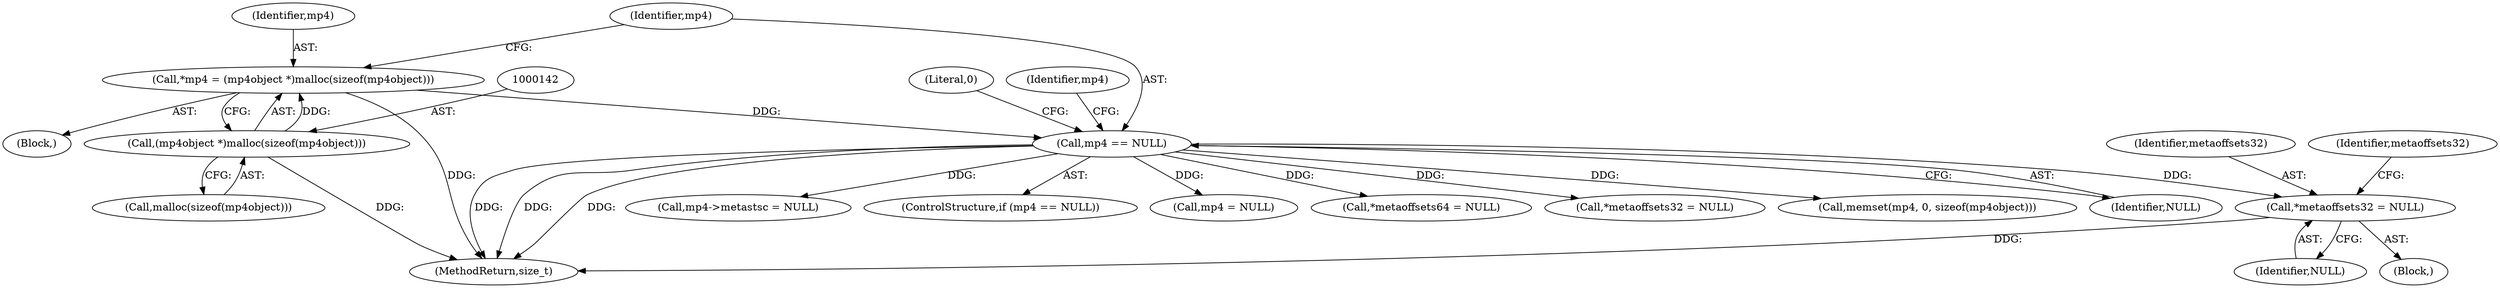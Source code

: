 digraph "0_gpmf-parser_341f12cd5b97ab419e53853ca00176457c9f1681_5@pointer" {
"1001179" [label="(Call,*metaoffsets32 = NULL)"];
"1000147" [label="(Call,mp4 == NULL)"];
"1000139" [label="(Call,*mp4 = (mp4object *)malloc(sizeof(mp4object)))"];
"1000141" [label="(Call,(mp4object *)malloc(sizeof(mp4object)))"];
"1001177" [label="(Block,)"];
"1001180" [label="(Identifier,metaoffsets32)"];
"1001985" [label="(Call,mp4 = NULL)"];
"1001549" [label="(Call,*metaoffsets64 = NULL)"];
"1000151" [label="(Literal,0)"];
"1001181" [label="(Identifier,NULL)"];
"1000141" [label="(Call,(mp4object *)malloc(sizeof(mp4object)))"];
"1001384" [label="(Call,*metaoffsets32 = NULL)"];
"1000147" [label="(Call,mp4 == NULL)"];
"1000137" [label="(Block,)"];
"1000152" [label="(Call,memset(mp4, 0, sizeof(mp4object)))"];
"1000149" [label="(Identifier,NULL)"];
"1001183" [label="(Identifier,metaoffsets32)"];
"1001992" [label="(MethodReturn,size_t)"];
"1000885" [label="(Call,mp4->metastsc = NULL)"];
"1000148" [label="(Identifier,mp4)"];
"1000139" [label="(Call,*mp4 = (mp4object *)malloc(sizeof(mp4object)))"];
"1000143" [label="(Call,malloc(sizeof(mp4object)))"];
"1001179" [label="(Call,*metaoffsets32 = NULL)"];
"1000146" [label="(ControlStructure,if (mp4 == NULL))"];
"1000153" [label="(Identifier,mp4)"];
"1000140" [label="(Identifier,mp4)"];
"1001179" -> "1001177"  [label="AST: "];
"1001179" -> "1001181"  [label="CFG: "];
"1001180" -> "1001179"  [label="AST: "];
"1001181" -> "1001179"  [label="AST: "];
"1001183" -> "1001179"  [label="CFG: "];
"1001179" -> "1001992"  [label="DDG: "];
"1000147" -> "1001179"  [label="DDG: "];
"1000147" -> "1000146"  [label="AST: "];
"1000147" -> "1000149"  [label="CFG: "];
"1000148" -> "1000147"  [label="AST: "];
"1000149" -> "1000147"  [label="AST: "];
"1000151" -> "1000147"  [label="CFG: "];
"1000153" -> "1000147"  [label="CFG: "];
"1000147" -> "1001992"  [label="DDG: "];
"1000147" -> "1001992"  [label="DDG: "];
"1000147" -> "1001992"  [label="DDG: "];
"1000139" -> "1000147"  [label="DDG: "];
"1000147" -> "1000152"  [label="DDG: "];
"1000147" -> "1000885"  [label="DDG: "];
"1000147" -> "1001384"  [label="DDG: "];
"1000147" -> "1001549"  [label="DDG: "];
"1000147" -> "1001985"  [label="DDG: "];
"1000139" -> "1000137"  [label="AST: "];
"1000139" -> "1000141"  [label="CFG: "];
"1000140" -> "1000139"  [label="AST: "];
"1000141" -> "1000139"  [label="AST: "];
"1000148" -> "1000139"  [label="CFG: "];
"1000139" -> "1001992"  [label="DDG: "];
"1000141" -> "1000139"  [label="DDG: "];
"1000141" -> "1000143"  [label="CFG: "];
"1000142" -> "1000141"  [label="AST: "];
"1000143" -> "1000141"  [label="AST: "];
"1000141" -> "1001992"  [label="DDG: "];
}

